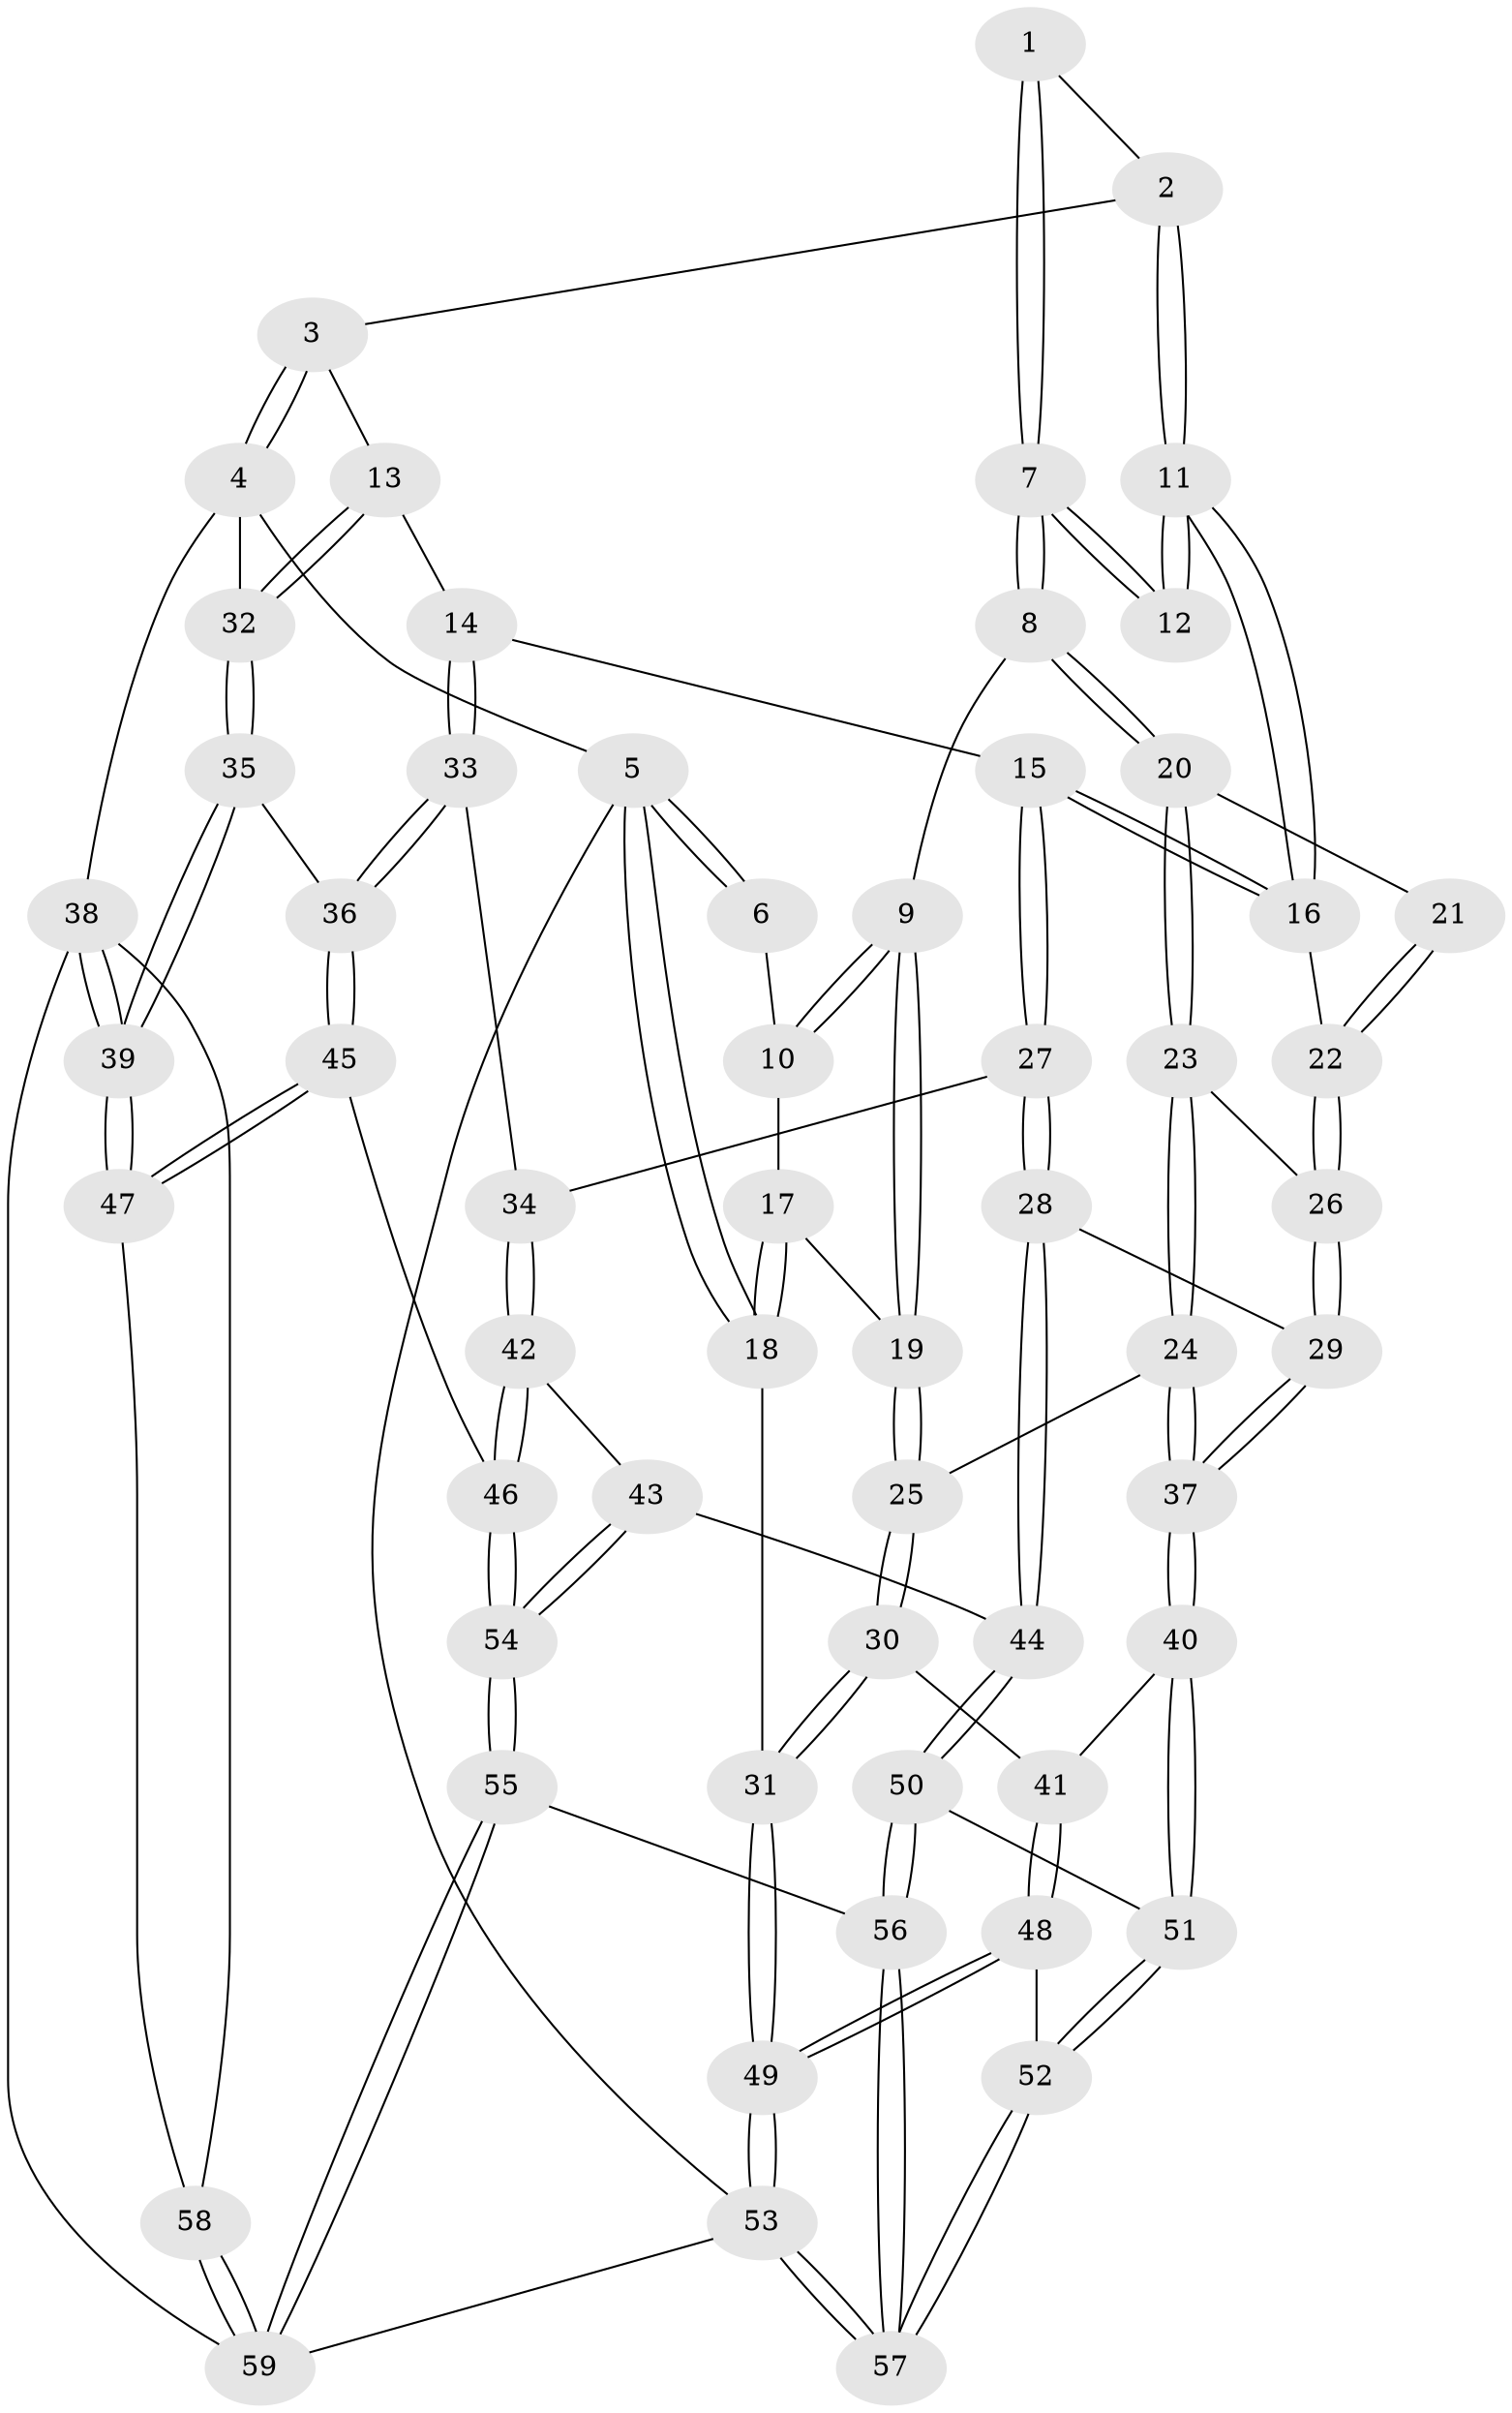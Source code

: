 // Generated by graph-tools (version 1.1) at 2025/03/03/09/25 03:03:11]
// undirected, 59 vertices, 144 edges
graph export_dot {
graph [start="1"]
  node [color=gray90,style=filled];
  1 [pos="+0.42047736652487216+0"];
  2 [pos="+0.7122273097459653+0"];
  3 [pos="+0.7486459154413118+0"];
  4 [pos="+1+0"];
  5 [pos="+0+0"];
  6 [pos="+0.0868778809077124+0"];
  7 [pos="+0.4080891739460016+0"];
  8 [pos="+0.33775266775612817+0.10239014995107071"];
  9 [pos="+0.2670201523101687+0.12615272345235953"];
  10 [pos="+0.10346205724099591+0.06310728128181523"];
  11 [pos="+0.6306068438179062+0.20403547835038488"];
  12 [pos="+0.5762035393598924+0.18180880555182471"];
  13 [pos="+0.8669606279638169+0.2556898661178561"];
  14 [pos="+0.8199952335622723+0.29468363049001617"];
  15 [pos="+0.7161921999693956+0.28325818988394824"];
  16 [pos="+0.6399839359885822+0.2253403613411493"];
  17 [pos="+0.0297790811442388+0.1302599256660398"];
  18 [pos="+0+0.12694389289553362"];
  19 [pos="+0.13828325228481597+0.2851709482020633"];
  20 [pos="+0.3533929007991233+0.12850537796312717"];
  21 [pos="+0.4304829889222474+0.1677521612131639"];
  22 [pos="+0.4982216154471052+0.31505755765657156"];
  23 [pos="+0.3519324375637748+0.29110148130731284"];
  24 [pos="+0.20816422167893006+0.37964584362977677"];
  25 [pos="+0.1303322257966303+0.36754182803363017"];
  26 [pos="+0.4584741447603505+0.3775892500508815"];
  27 [pos="+0.6127735727802154+0.43423315053660616"];
  28 [pos="+0.5392136861979778+0.4949209854435314"];
  29 [pos="+0.469820103652559+0.46554653246026934"];
  30 [pos="+0.11670264417790058+0.378205636672913"];
  31 [pos="+0+0.43411442905340486"];
  32 [pos="+1+0.19524798384559164"];
  33 [pos="+0.8333224158866618+0.38625254305745277"];
  34 [pos="+0.7522592396940947+0.4860895375900172"];
  35 [pos="+1+0.3025031397113206"];
  36 [pos="+0.8880358637945521+0.46237983219817225"];
  37 [pos="+0.3679395473703382+0.5147582395724625"];
  38 [pos="+1+0.8457101984378761"];
  39 [pos="+1+0.6791782408874804"];
  40 [pos="+0.33641762448498036+0.580649386136481"];
  41 [pos="+0.15577345482719962+0.5467675040195052"];
  42 [pos="+0.7378390299413043+0.5398390534388331"];
  43 [pos="+0.6149165539725158+0.5941409775834147"];
  44 [pos="+0.5857144330413653+0.5775956662446318"];
  45 [pos="+0.9796278579891131+0.6616561687910443"];
  46 [pos="+0.9241099032363815+0.6751914878423929"];
  47 [pos="+1+0.6685614545991289"];
  48 [pos="+0.10532778681271811+0.6633020339762465"];
  49 [pos="+0+0.6740823644195546"];
  50 [pos="+0.4766360707541433+0.7050135143509129"];
  51 [pos="+0.3340600889462802+0.624906587364489"];
  52 [pos="+0.23855363752357492+0.7631188978201381"];
  53 [pos="+0+1"];
  54 [pos="+0.7259169644842806+0.7896788925132774"];
  55 [pos="+0.6089744572193283+1"];
  56 [pos="+0.5191540618529751+1"];
  57 [pos="+0.2864060444490299+1"];
  58 [pos="+0.9100875939287688+0.9261205886758801"];
  59 [pos="+0.735023266843083+1"];
  1 -- 2;
  1 -- 7;
  1 -- 7;
  2 -- 3;
  2 -- 11;
  2 -- 11;
  3 -- 4;
  3 -- 4;
  3 -- 13;
  4 -- 5;
  4 -- 32;
  4 -- 38;
  5 -- 6;
  5 -- 6;
  5 -- 18;
  5 -- 18;
  5 -- 53;
  6 -- 10;
  7 -- 8;
  7 -- 8;
  7 -- 12;
  7 -- 12;
  8 -- 9;
  8 -- 20;
  8 -- 20;
  9 -- 10;
  9 -- 10;
  9 -- 19;
  9 -- 19;
  10 -- 17;
  11 -- 12;
  11 -- 12;
  11 -- 16;
  11 -- 16;
  13 -- 14;
  13 -- 32;
  13 -- 32;
  14 -- 15;
  14 -- 33;
  14 -- 33;
  15 -- 16;
  15 -- 16;
  15 -- 27;
  15 -- 27;
  16 -- 22;
  17 -- 18;
  17 -- 18;
  17 -- 19;
  18 -- 31;
  19 -- 25;
  19 -- 25;
  20 -- 21;
  20 -- 23;
  20 -- 23;
  21 -- 22;
  21 -- 22;
  22 -- 26;
  22 -- 26;
  23 -- 24;
  23 -- 24;
  23 -- 26;
  24 -- 25;
  24 -- 37;
  24 -- 37;
  25 -- 30;
  25 -- 30;
  26 -- 29;
  26 -- 29;
  27 -- 28;
  27 -- 28;
  27 -- 34;
  28 -- 29;
  28 -- 44;
  28 -- 44;
  29 -- 37;
  29 -- 37;
  30 -- 31;
  30 -- 31;
  30 -- 41;
  31 -- 49;
  31 -- 49;
  32 -- 35;
  32 -- 35;
  33 -- 34;
  33 -- 36;
  33 -- 36;
  34 -- 42;
  34 -- 42;
  35 -- 36;
  35 -- 39;
  35 -- 39;
  36 -- 45;
  36 -- 45;
  37 -- 40;
  37 -- 40;
  38 -- 39;
  38 -- 39;
  38 -- 58;
  38 -- 59;
  39 -- 47;
  39 -- 47;
  40 -- 41;
  40 -- 51;
  40 -- 51;
  41 -- 48;
  41 -- 48;
  42 -- 43;
  42 -- 46;
  42 -- 46;
  43 -- 44;
  43 -- 54;
  43 -- 54;
  44 -- 50;
  44 -- 50;
  45 -- 46;
  45 -- 47;
  45 -- 47;
  46 -- 54;
  46 -- 54;
  47 -- 58;
  48 -- 49;
  48 -- 49;
  48 -- 52;
  49 -- 53;
  49 -- 53;
  50 -- 51;
  50 -- 56;
  50 -- 56;
  51 -- 52;
  51 -- 52;
  52 -- 57;
  52 -- 57;
  53 -- 57;
  53 -- 57;
  53 -- 59;
  54 -- 55;
  54 -- 55;
  55 -- 56;
  55 -- 59;
  55 -- 59;
  56 -- 57;
  56 -- 57;
  58 -- 59;
  58 -- 59;
}
